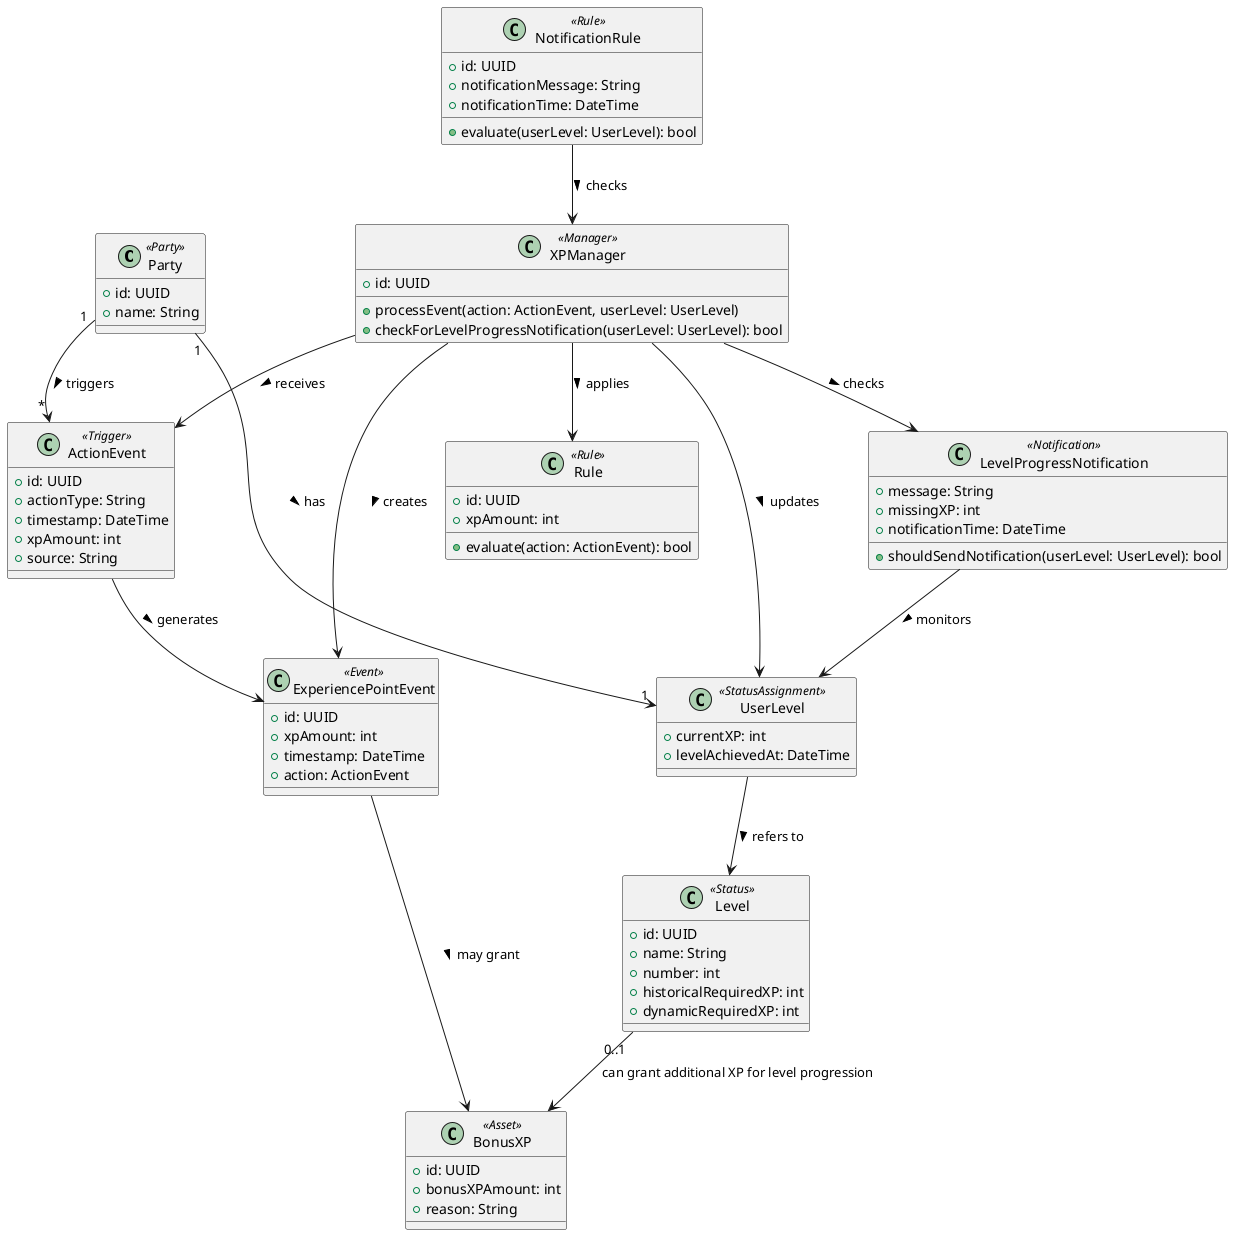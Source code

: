 @startuml
' --- Klasy bazowe ---

class Party <<Party>> {
  +id: UUID
  +name: String
}

class Level <<Status>> {
  +id: UUID
  +name: String
  +number: int
  +historicalRequiredXP: int
  +dynamicRequiredXP: int
}

class UserLevel <<StatusAssignment>> {
  +currentXP: int
  +levelAchievedAt: DateTime
}

class ActionEvent <<Trigger>> {
  +id: UUID
  +actionType: String
  +timestamp: DateTime
  +xpAmount: int
  +source: String
}

class ExperiencePointEvent <<Event>> {
  +id: UUID
  +xpAmount: int
  +timestamp: DateTime
  +action: ActionEvent
}

class BonusXP <<Asset>> {
  +id: UUID
  +bonusXPAmount: int
  +reason: String
}

class Rule <<Rule>> {
  +id: UUID
  +evaluate(action: ActionEvent): bool
  +xpAmount: int
}

class NotificationRule <<Rule>> {
  +id: UUID
  +evaluate(userLevel: UserLevel): bool
  +notificationMessage: String
  +notificationTime: DateTime
}

class LevelProgressNotification <<Notification>> {
  +message: String
  +missingXP: int
  +notificationTime: DateTime
  +shouldSendNotification(userLevel: UserLevel): bool
}

class XPManager <<Manager>> {
  +id: UUID
  +processEvent(action: ActionEvent, userLevel: UserLevel)
  +checkForLevelProgressNotification(userLevel: UserLevel): bool
}

' --- Relacje ---
Party "1" --> "1" UserLevel : "has >"
UserLevel --> Level : "refers to >"
Party "1" --> "*" ActionEvent : "triggers >"
ActionEvent --> ExperiencePointEvent : "generates >"
ExperiencePointEvent --> BonusXP : "may grant >"
Level "0..1" --> BonusXP : "can grant additional XP for level progression"
XPManager --> ActionEvent : "receives >"
XPManager --> Rule : "applies >"
XPManager --> ExperiencePointEvent : "creates >"
XPManager --> UserLevel : "updates >"
XPManager --> LevelProgressNotification : "checks >"
LevelProgressNotification --> UserLevel : "monitors >"
NotificationRule --> XPManager : "checks >"

@enduml
